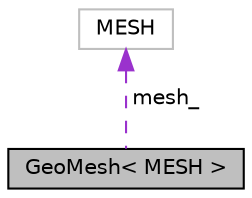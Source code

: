 digraph "GeoMesh&lt; MESH &gt;"
{
  bgcolor="transparent";
  edge [fontname="Helvetica",fontsize="10",labelfontname="Helvetica",labelfontsize="10"];
  node [fontname="Helvetica",fontsize="10",shape=record];
  Node12 [label="GeoMesh\< MESH \>",height=0.2,width=0.4,color="black", fillcolor="grey75", style="filled", fontcolor="black"];
  Node13 -> Node12 [dir="back",color="darkorchid3",fontsize="10",style="dashed",label=" mesh_" ,fontname="Helvetica"];
  Node13 [label="MESH",height=0.2,width=0.4,color="grey75"];
}
